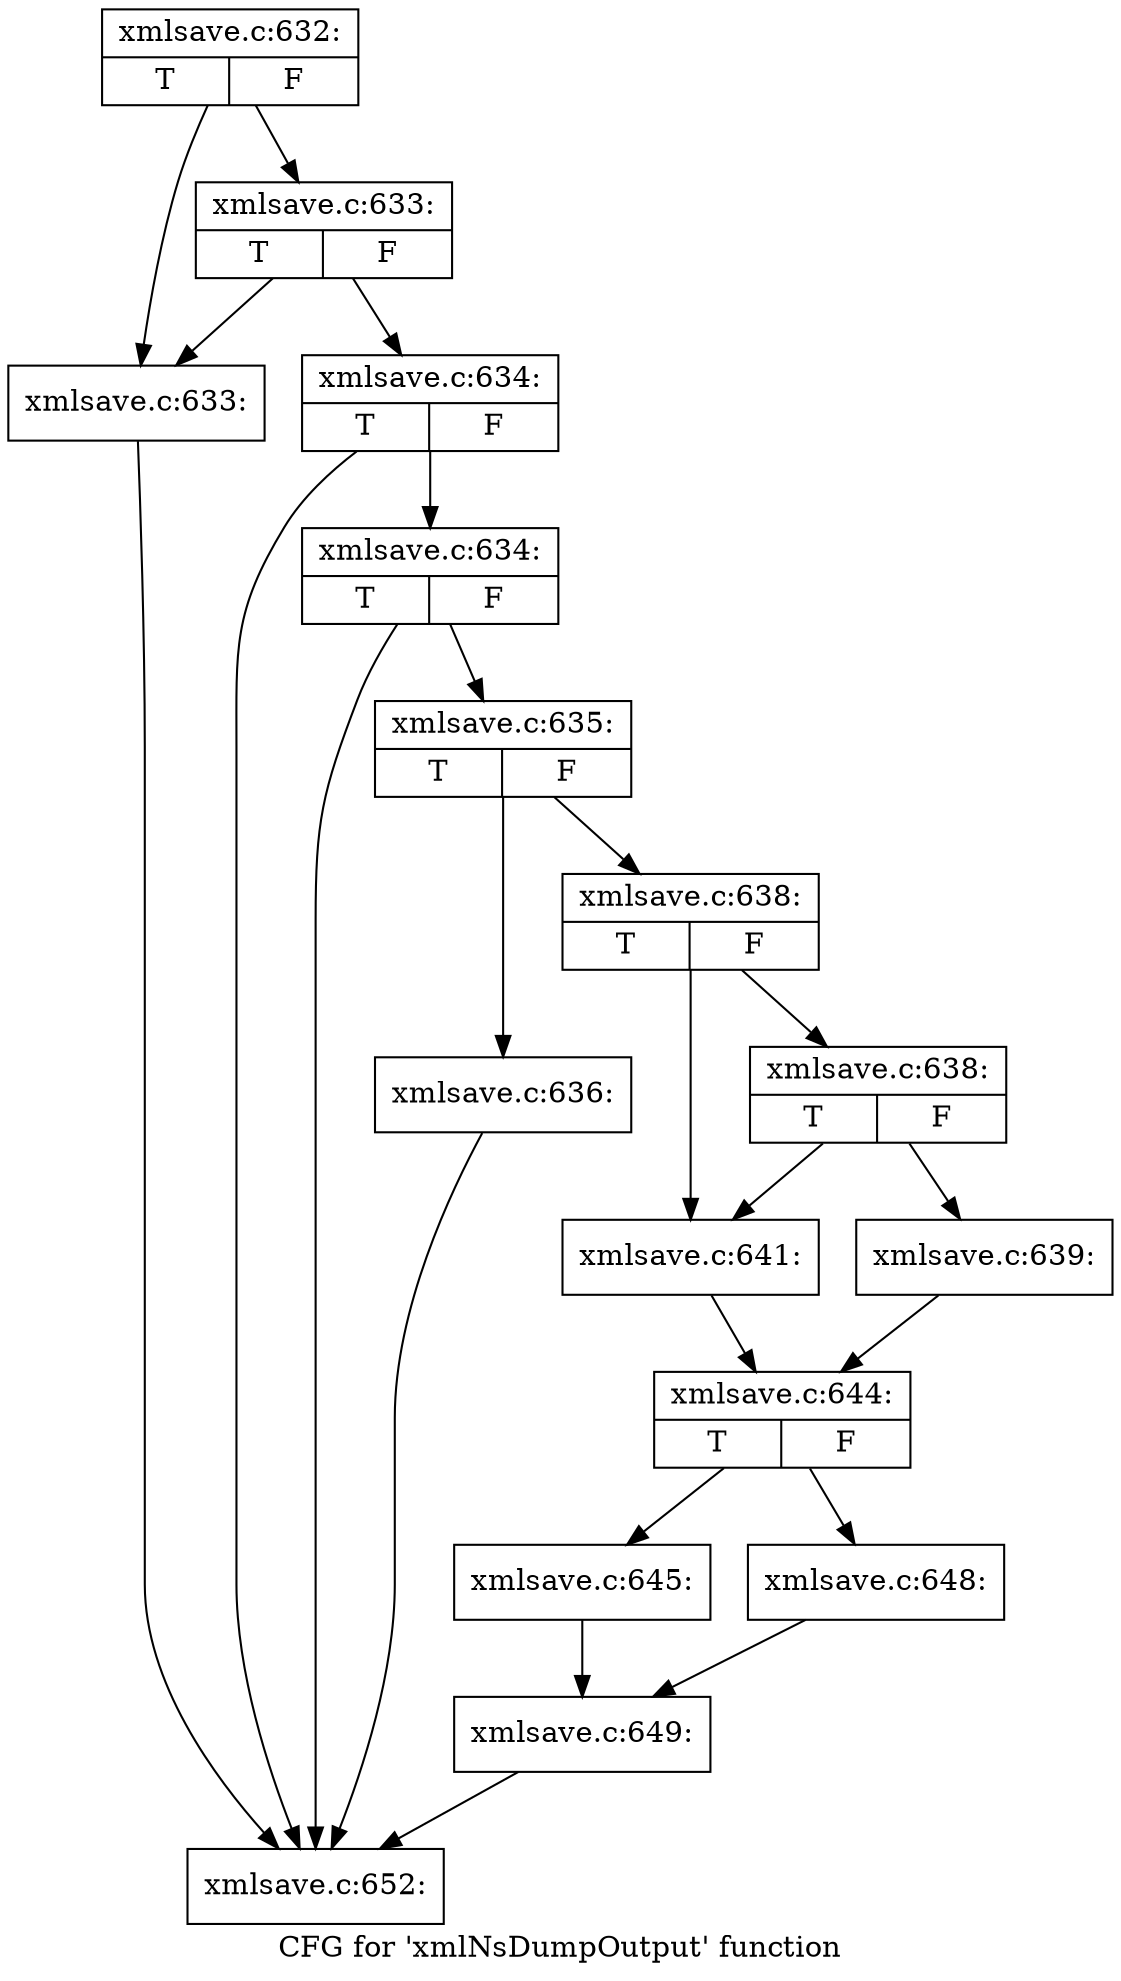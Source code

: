 digraph "CFG for 'xmlNsDumpOutput' function" {
	label="CFG for 'xmlNsDumpOutput' function";

	Node0x541a3c0 [shape=record,label="{xmlsave.c:632:|{<s0>T|<s1>F}}"];
	Node0x541a3c0 -> Node0x57a67f0;
	Node0x541a3c0 -> Node0x57a6890;
	Node0x57a6890 [shape=record,label="{xmlsave.c:633:|{<s0>T|<s1>F}}"];
	Node0x57a6890 -> Node0x57a67f0;
	Node0x57a6890 -> Node0x57a6840;
	Node0x57a67f0 [shape=record,label="{xmlsave.c:633:}"];
	Node0x57a67f0 -> Node0x57a6ef0;
	Node0x57a6840 [shape=record,label="{xmlsave.c:634:|{<s0>T|<s1>F}}"];
	Node0x57a6840 -> Node0x57a6f40;
	Node0x57a6840 -> Node0x57a6ef0;
	Node0x57a6f40 [shape=record,label="{xmlsave.c:634:|{<s0>T|<s1>F}}"];
	Node0x57a6f40 -> Node0x57a6ea0;
	Node0x57a6f40 -> Node0x57a6ef0;
	Node0x57a6ea0 [shape=record,label="{xmlsave.c:635:|{<s0>T|<s1>F}}"];
	Node0x57a6ea0 -> Node0x57a77d0;
	Node0x57a6ea0 -> Node0x57a7820;
	Node0x57a77d0 [shape=record,label="{xmlsave.c:636:}"];
	Node0x57a77d0 -> Node0x57a6ef0;
	Node0x57a7820 [shape=record,label="{xmlsave.c:638:|{<s0>T|<s1>F}}"];
	Node0x57a7820 -> Node0x5714490;
	Node0x57a7820 -> Node0x5714440;
	Node0x5714490 [shape=record,label="{xmlsave.c:638:|{<s0>T|<s1>F}}"];
	Node0x5714490 -> Node0x57143a0;
	Node0x5714490 -> Node0x5714440;
	Node0x57143a0 [shape=record,label="{xmlsave.c:639:}"];
	Node0x57143a0 -> Node0x57143f0;
	Node0x5714440 [shape=record,label="{xmlsave.c:641:}"];
	Node0x5714440 -> Node0x57143f0;
	Node0x57143f0 [shape=record,label="{xmlsave.c:644:|{<s0>T|<s1>F}}"];
	Node0x57143f0 -> Node0x57a9ca0;
	Node0x57143f0 -> Node0x57aa4f0;
	Node0x57a9ca0 [shape=record,label="{xmlsave.c:645:}"];
	Node0x57a9ca0 -> Node0x57aa4a0;
	Node0x57aa4f0 [shape=record,label="{xmlsave.c:648:}"];
	Node0x57aa4f0 -> Node0x57aa4a0;
	Node0x57aa4a0 [shape=record,label="{xmlsave.c:649:}"];
	Node0x57aa4a0 -> Node0x57a6ef0;
	Node0x57a6ef0 [shape=record,label="{xmlsave.c:652:}"];
}
